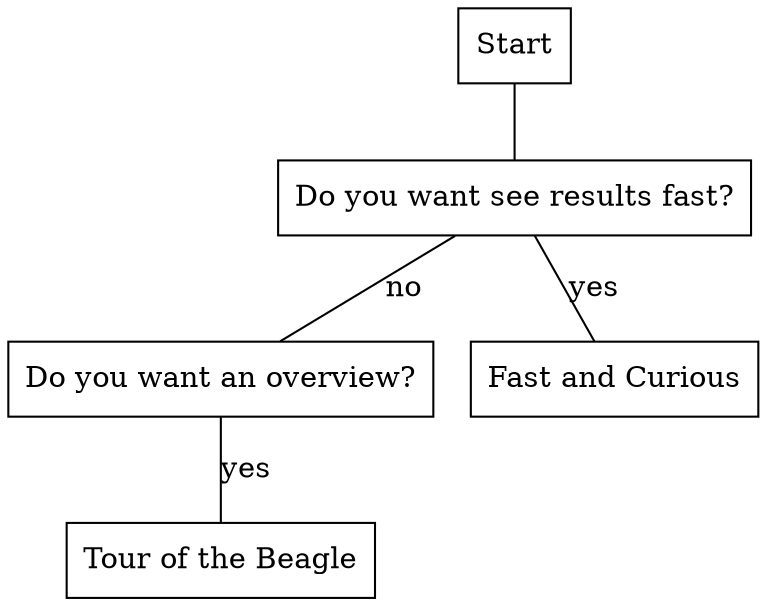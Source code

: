 strict graph {
       node [ shape = rectangle ]

       start [ label = "Start" ]
       gofast [ label = "Do you want see results fast?" ]
       overview [ label = "Do you want an overview?" ] 

       beagle [ label = "Tour of the Beagle" ]
       fast [ label = "Fast and Curious" ]

       start -- gofast
       gofast -- fast [ label = "yes" ]
       gofast -- overview [ label = "no" ]
       overview -- beagle [ label = "yes" ]
}